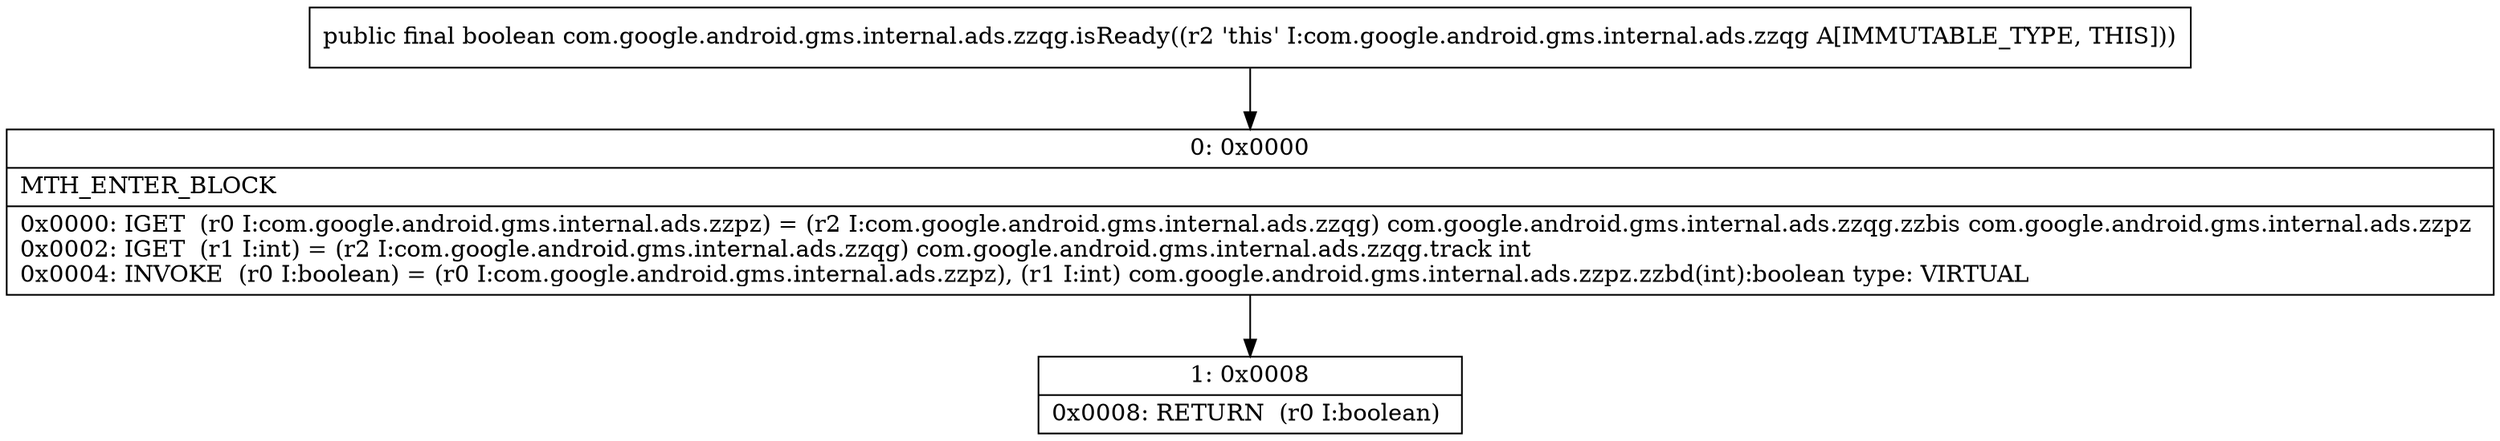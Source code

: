digraph "CFG forcom.google.android.gms.internal.ads.zzqg.isReady()Z" {
Node_0 [shape=record,label="{0\:\ 0x0000|MTH_ENTER_BLOCK\l|0x0000: IGET  (r0 I:com.google.android.gms.internal.ads.zzpz) = (r2 I:com.google.android.gms.internal.ads.zzqg) com.google.android.gms.internal.ads.zzqg.zzbis com.google.android.gms.internal.ads.zzpz \l0x0002: IGET  (r1 I:int) = (r2 I:com.google.android.gms.internal.ads.zzqg) com.google.android.gms.internal.ads.zzqg.track int \l0x0004: INVOKE  (r0 I:boolean) = (r0 I:com.google.android.gms.internal.ads.zzpz), (r1 I:int) com.google.android.gms.internal.ads.zzpz.zzbd(int):boolean type: VIRTUAL \l}"];
Node_1 [shape=record,label="{1\:\ 0x0008|0x0008: RETURN  (r0 I:boolean) \l}"];
MethodNode[shape=record,label="{public final boolean com.google.android.gms.internal.ads.zzqg.isReady((r2 'this' I:com.google.android.gms.internal.ads.zzqg A[IMMUTABLE_TYPE, THIS])) }"];
MethodNode -> Node_0;
Node_0 -> Node_1;
}

